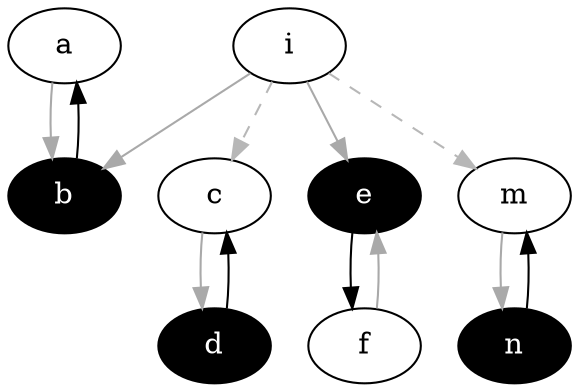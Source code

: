 strict digraph "" {
	a	[fillcolor="#ffffff",
		style=filled];
	b	[fillcolor="#000000",
		fontcolor="#ffffff",
		style=filled];
	a -> b	[color="#A9A9A9",
		dir=forward];
	b -> a	[color="#000000",
		dir=forward];
	c	[fillcolor="#ffffff",
		style=filled];
	d	[fillcolor="#000000",
		fontcolor="#ffffff",
		style=filled];
	c -> d	[color="#A9A9A9",
		dir=forward];
	d -> c	[color="#000000",
		dir=forward];
	f	[fillcolor="#ffffff",
		style=filled];
	e	[fillcolor="#000000",
		fontcolor="#ffffff",
		style=filled];
	f -> e	[color="#A9A9A9",
		dir=forward];
	e -> f	[color="#000000",
		dir=forward];
	m	[fillcolor="#ffffff",
		style=filled];
	n	[fillcolor="#000000",
		fontcolor="#ffffff",
		style=filled];
	m -> n	[color="#A9A9A9",
		dir=forward];
	n -> m	[color="#000000",
		dir=forward];
	i	[fillcolor="#ffffff",
		style=filled];
	i -> b	[color="#A9A9A9",
		dir=forward];
	i -> c	[color="#b7b7b7",
		dir=forward,
		style=dashed];
	i -> e	[color="#A9A9A9",
		dir=forward];
	i -> m	[color="#b7b7b7",
		dir=forward,
		style=dashed];
}
